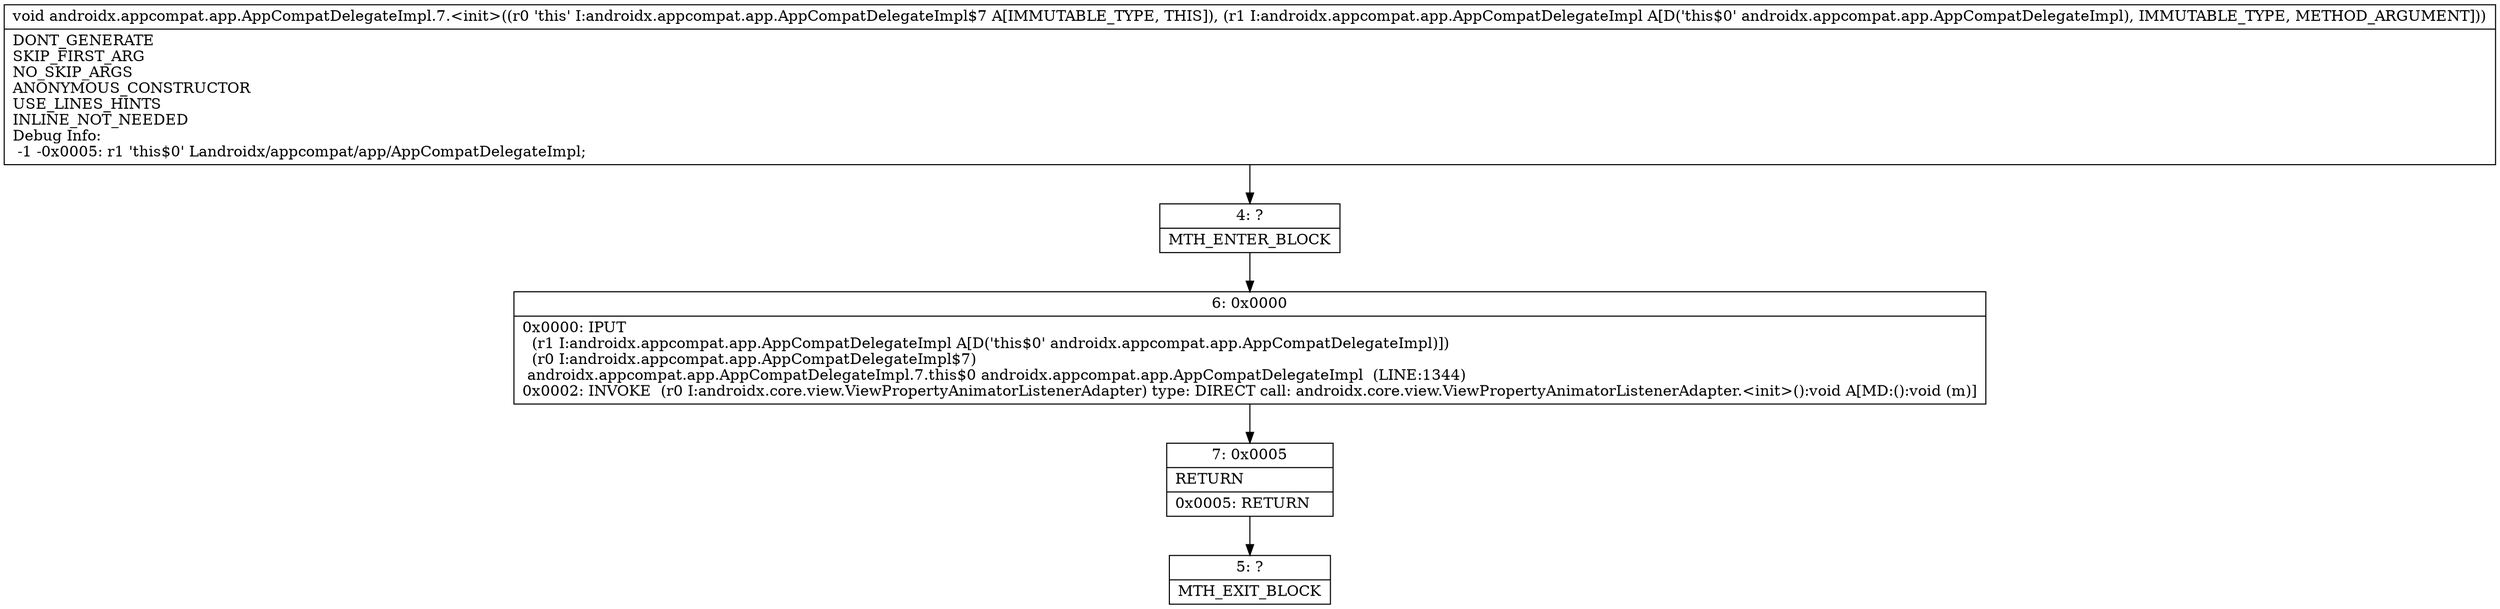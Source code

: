 digraph "CFG forandroidx.appcompat.app.AppCompatDelegateImpl.7.\<init\>(Landroidx\/appcompat\/app\/AppCompatDelegateImpl;)V" {
Node_4 [shape=record,label="{4\:\ ?|MTH_ENTER_BLOCK\l}"];
Node_6 [shape=record,label="{6\:\ 0x0000|0x0000: IPUT  \l  (r1 I:androidx.appcompat.app.AppCompatDelegateImpl A[D('this$0' androidx.appcompat.app.AppCompatDelegateImpl)])\l  (r0 I:androidx.appcompat.app.AppCompatDelegateImpl$7)\l androidx.appcompat.app.AppCompatDelegateImpl.7.this$0 androidx.appcompat.app.AppCompatDelegateImpl  (LINE:1344)\l0x0002: INVOKE  (r0 I:androidx.core.view.ViewPropertyAnimatorListenerAdapter) type: DIRECT call: androidx.core.view.ViewPropertyAnimatorListenerAdapter.\<init\>():void A[MD:():void (m)]\l}"];
Node_7 [shape=record,label="{7\:\ 0x0005|RETURN\l|0x0005: RETURN   \l}"];
Node_5 [shape=record,label="{5\:\ ?|MTH_EXIT_BLOCK\l}"];
MethodNode[shape=record,label="{void androidx.appcompat.app.AppCompatDelegateImpl.7.\<init\>((r0 'this' I:androidx.appcompat.app.AppCompatDelegateImpl$7 A[IMMUTABLE_TYPE, THIS]), (r1 I:androidx.appcompat.app.AppCompatDelegateImpl A[D('this$0' androidx.appcompat.app.AppCompatDelegateImpl), IMMUTABLE_TYPE, METHOD_ARGUMENT]))  | DONT_GENERATE\lSKIP_FIRST_ARG\lNO_SKIP_ARGS\lANONYMOUS_CONSTRUCTOR\lUSE_LINES_HINTS\lINLINE_NOT_NEEDED\lDebug Info:\l  \-1 \-0x0005: r1 'this$0' Landroidx\/appcompat\/app\/AppCompatDelegateImpl;\l}"];
MethodNode -> Node_4;Node_4 -> Node_6;
Node_6 -> Node_7;
Node_7 -> Node_5;
}

